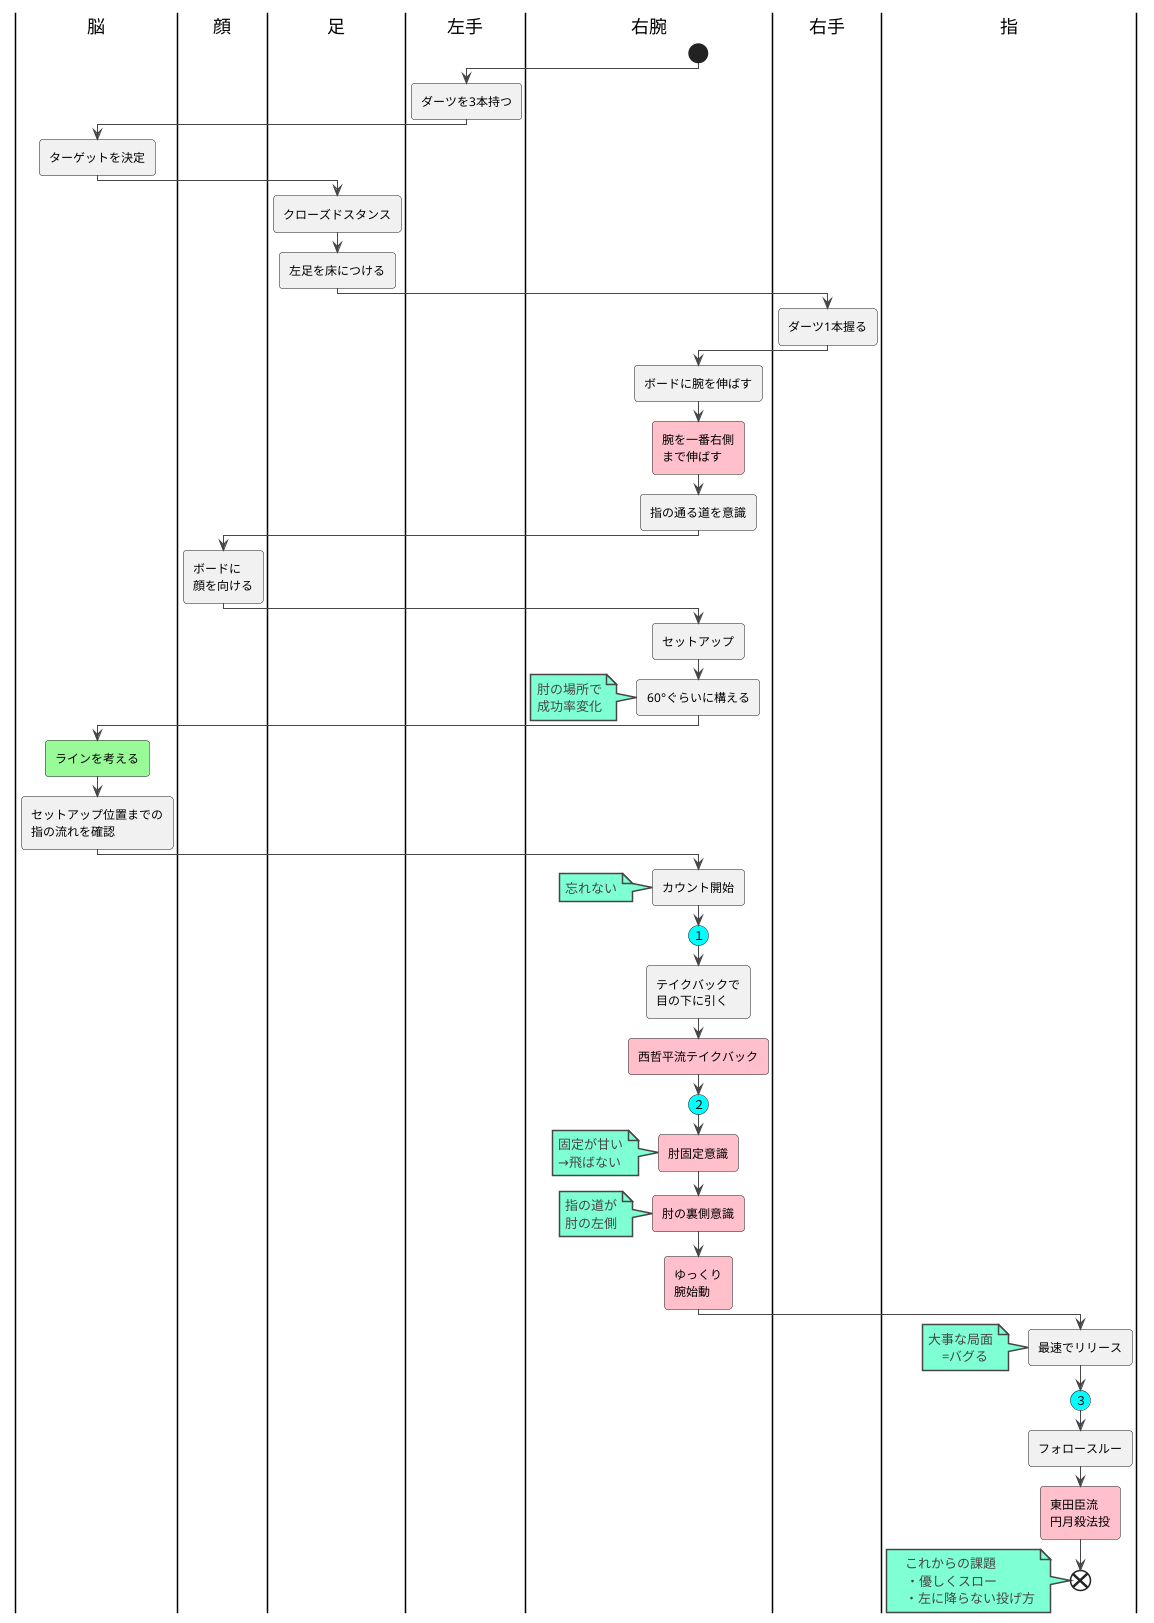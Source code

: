 title ダーツワークフロー

@startuml


!theme vibrant


|脳|
|顔|
|足|
|左手|
|右腕|
start
|左手|
:ダーツを3本持つ;
|脳|
:ターゲットを決定;
|足|
:クローズドスタンス;
:左足を床につける;
|右手|
:ダーツ1本握る;
|右腕|
:ボードに腕を伸ばす;

#pink:腕を一番右側
まで伸ばす;
:指の通る道を意識;
|顔|
:ボードに
顔を向ける;
|右腕|
:セットアップ;
:60°ぐらいに構える;
note
肘の場所で
成功率変化
end note
|脳|

#palegreen:ラインを考える;

:セットアップ位置までの
指の流れを確認;

|右腕|
:カウント開始;

note
    忘れない
end note


#Aqua:(１)


:テイクバックで
目の下に引く;

#pink:西哲平流テイクバック;

#Aqua:(２)


#pink:肘固定意識;

note
    固定が甘い
    →飛ばない
end note

#pink:肘の裏側意識;

note
    指の道が
    肘の左側
end note

|右腕|
#pink:ゆっくり
腕始動;
|指|
:最速でリリース;
note
    大事な局面
        =バグる 
end note


#Aqua:(３)


:フォロースルー;
#pink:東田臣流
円月殺法投;
end 

note
　これからの課題
    ・優しくスロー
　・左に降らない投げ方
end note
@enduml
